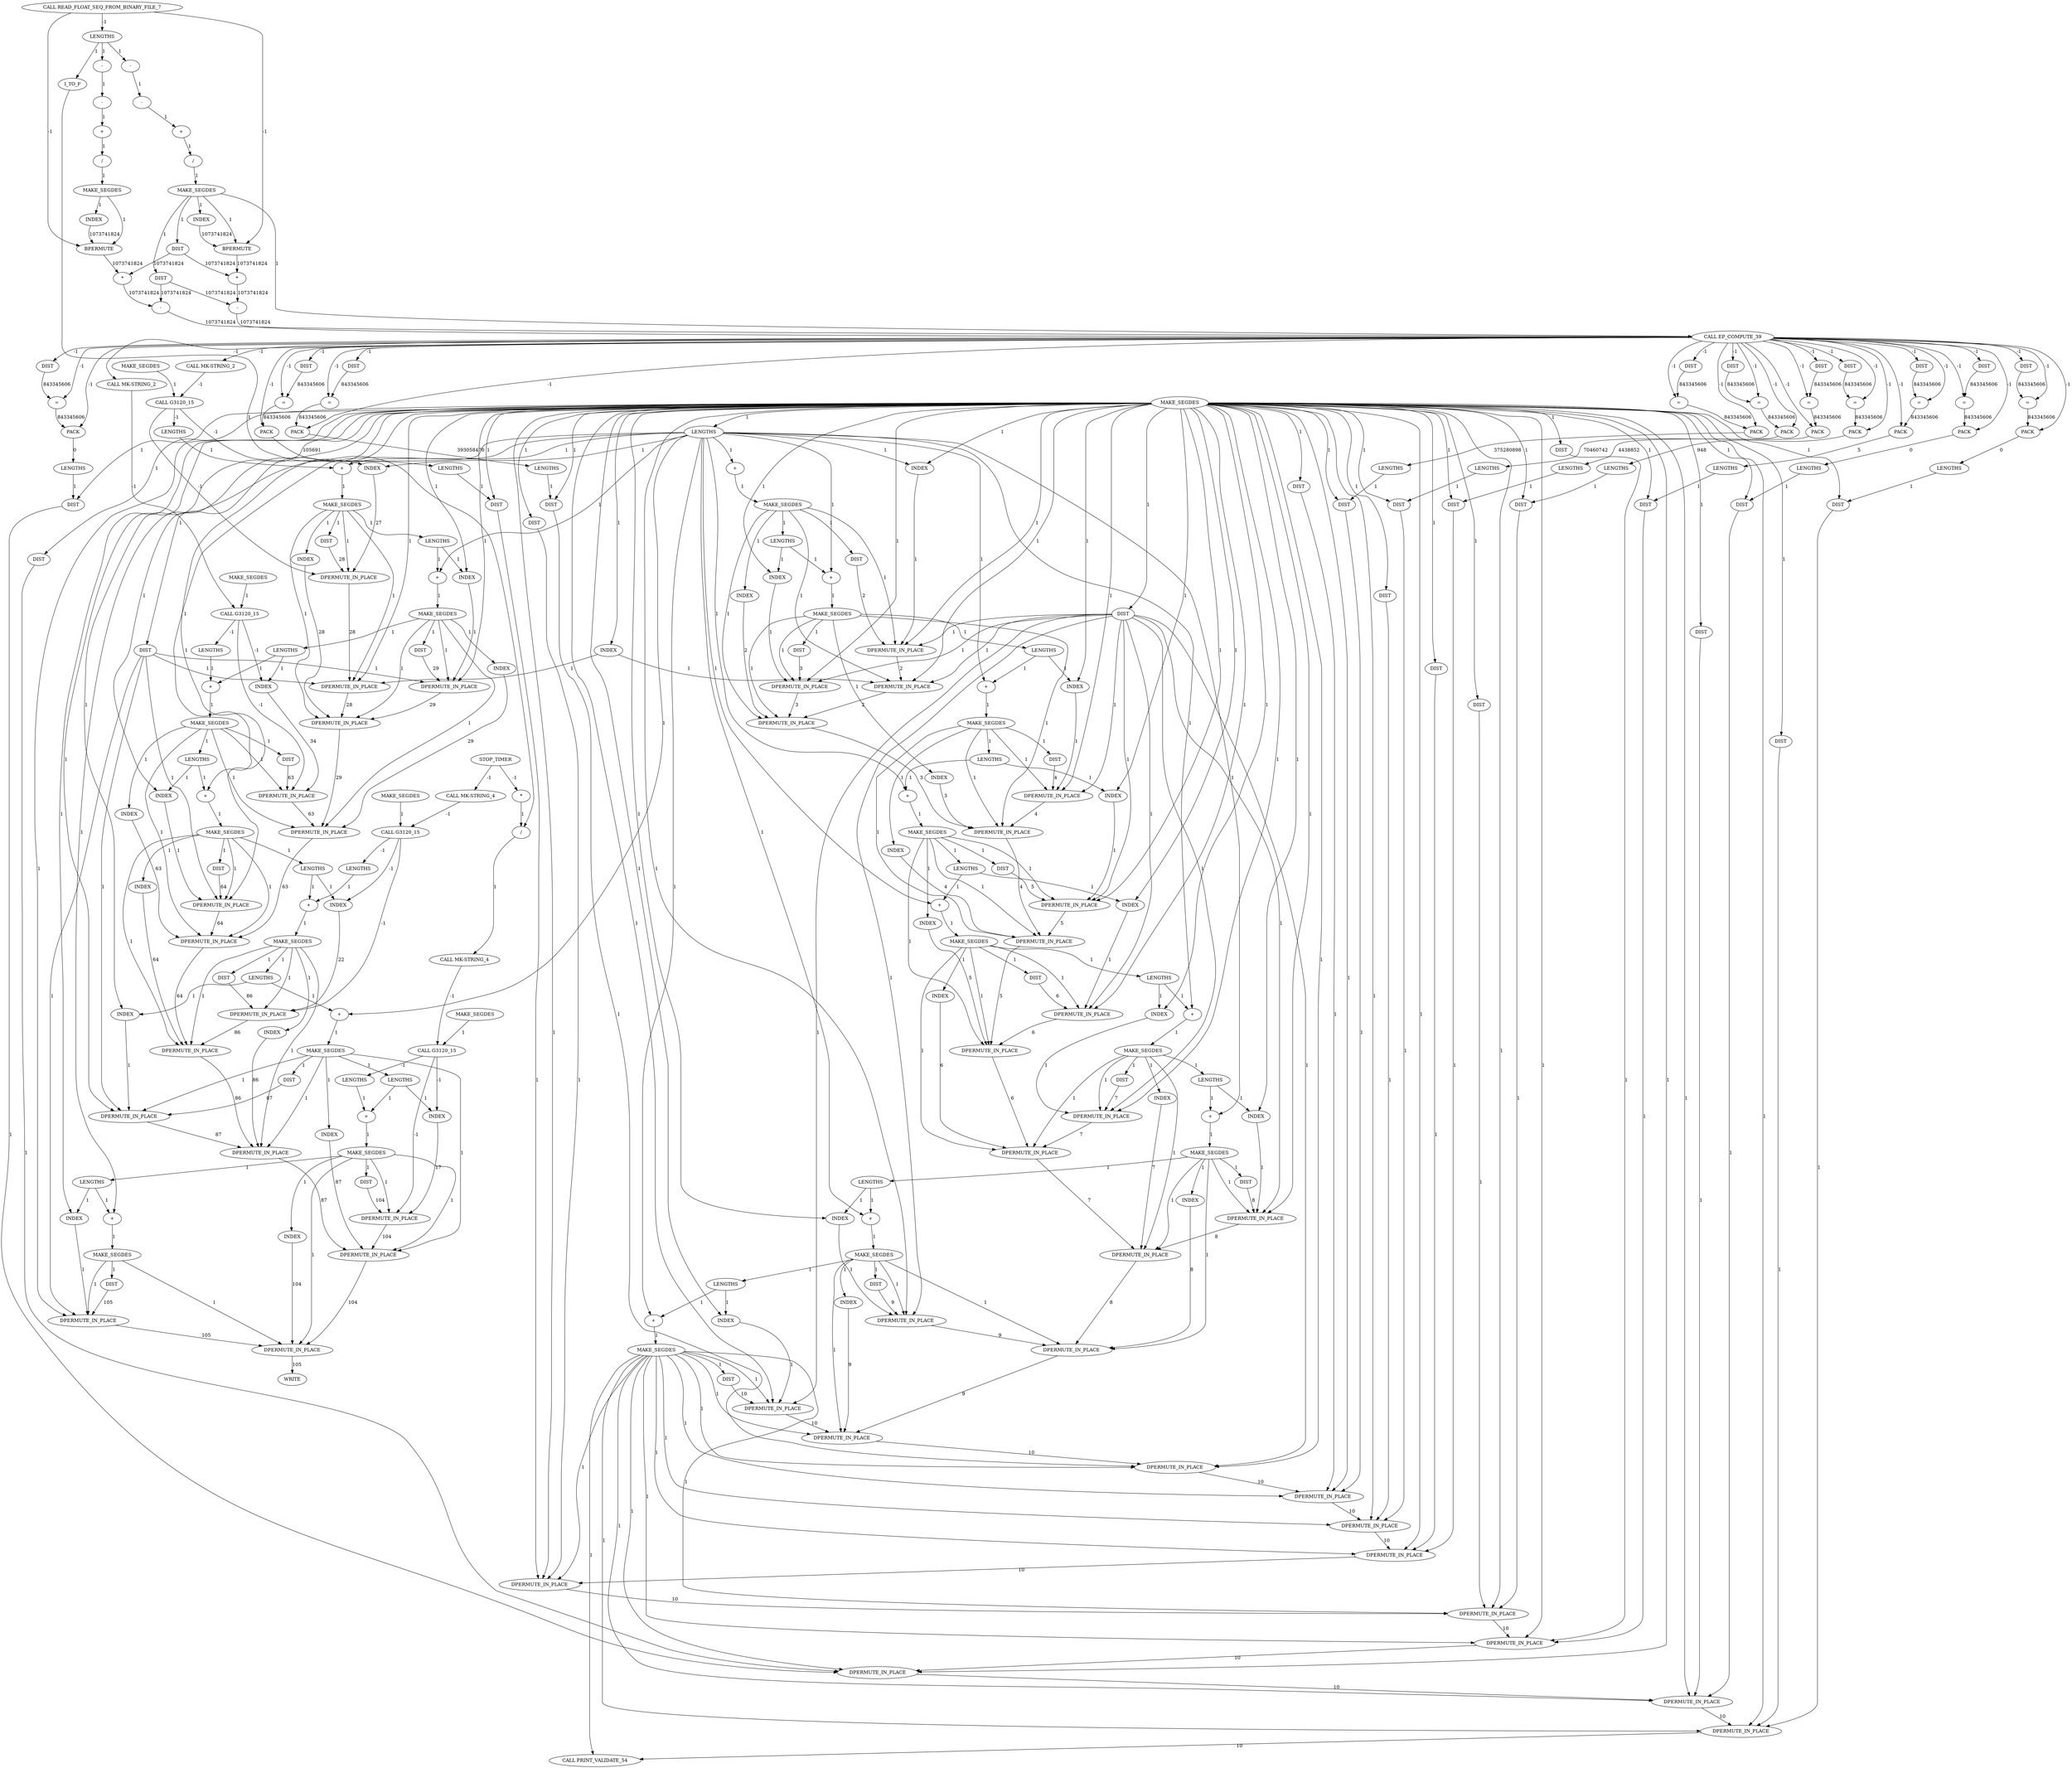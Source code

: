 digraph {
	ep_B_INST_5085 [label=DIST cost=516]
	ep_B_INST_5902 [label=WRITE cost=0]
	ep_B_INST_3906 [label="+" cost=430]
	ep_B_INST_5767 [label=INDEX cost=86]
	ep_B_INST_4931 [label=PACK cost=1137515249]
	ep_B_INST_4523 [label=INDEX cost=129]
	ep_B_INST_5789 [label=LENGTHS cost=2408]
	ep_B_INST_80 [label="*" cost=2021]
	ep_B_INST_4949 [label=DIST cost=903]
	ep_B_INST_3976 [label=LENGTHS cost=43]
	ep_B_INST_5705 [label=LENGTHS cost=2752]
	ep_B_INST_4745 [label=DIST cost=817]
	ep_B_INST_5627 [label=INDEX cost=2064]
	ep_B_INST_5201 [label="=" cost=634719517]
	ep_B_INST_5661 [label=DIST cost=43]
	ep_B_INST_4863 [label=PACK cost=2797981190]
	ep_B_INST_5499 [label=INDEX cost=129]
	ep_B_INST_5135 [label=PACK cost=1069582602]
	ep_B_INST_5449 [label=MAKE_SEGDES cost=2150]
	ep_B_INST_10314 [label=DPERMUTE_IN_PLACE cost=989]
	ep_B_INST_10328 [label=DPERMUTE_IN_PLACE cost=215]
	ep_B_INST_3972 [label=INDEX cost=1376]
	ep_B_INST_4292 [label=INDEX cost=172]
	ep_B_INST_35 [label="*" cost=2630709556]
	ep_B_INST_4231 [label=MAKE_SEGDES cost=43]
	ep_B_INST_10303 [label=DPERMUTE_IN_PLACE cost=172]
	ep_B_INST_4380 [label="+" cost=86]
	ep_B_INST_10327 [label=DPERMUTE_IN_PLACE cost=172]
	ep_B_INST_4534 [label="+" cost=86]
	ep_B_INST_4727 [label=PACK cost=10902625533]
	ep_B_INST_10315 [label=DPERMUTE_IN_PLACE cost=903]
	ep_B_INST_4314 [label=DIST cost=86]
	ep_B_INST_5444 [label="+" cost=86]
	ep_B_INST_5848 [label=LENGTHS cost=43]
	ep_B_INST_4654 [label=DIST cost=43]
	ep_B_INST_10310 [label=DPERMUTE_IN_PLACE cost=128]
	ep_B_INST_5561 [label=INDEX cost=2236]
	ep_B_INST_4215 [label=INDEX cost=172]
	ep_B_INST_5701 [label=INDEX cost=129]
	ep_B_INST_5153 [label=DIST cost=516]
	ep_B_INST_4926 [label=DIST cost=43]
	ep_B_INST_4539 [label=MAKE_SEGDES cost=43]
	ep_B_INST_90 [label="CALL G3120_15" cost=0]
	ep_B_INST_3995 [label="+" cost=516]
	ep_B_INST_4795 [label=PACK cost=3361610484]
	ep_B_INST_4000 [label=MAKE_SEGDES cost=3440]
	ep_B_INST_4126 [label=INDEX cost=215]
	ep_B_INST_4457 [label="+" cost=86]
	ep_B_INST_4666 [label=LENGTHS cost=1634]
	ep_B_INST_10321 [label=DPERMUTE_IN_PLACE cost=946]
	ep_B_INST_4369 [label=INDEX cost=129]
	ep_B_INST_4308 [label=MAKE_SEGDES cost=86]
	ep_B_INST_5515 [label=MAKE_SEGDES cost=43]
	ep_B_INST_4793 [label="=" cost=634698232]
	ep_B_INST_5779 [label=INDEX cost=129]
	ep_B_INST_5491 [label=LENGTHS cost=43]
	ep_B_INST_4813 [label=DIST cost=903]
	ep_B_INST_5370 [label="+" cost=43]
	ep_B_INST_4061 [label=INDEX cost=172]
	ep_B_INST_10302 [label=DPERMUTE_IN_PLACE cost=172]
	ep_B_INST_10299 [label=DPERMUTE_IN_PLACE cost=172]
	ep_B_INST_5595 [label=DIST cost=43]
	ep_B_INST_5573 [label=INDEX cost=172]
	ep_B_INST_5724 [label="+" cost=43]
	ep_B_INST_4138 [label=INDEX cost=129]
	ep_B_INST_5329 [label="/" cost=86]
	ep_B_INST_4861 [label="=" cost=636240771]
	ep_B_INST_5565 [label=LENGTHS cost=86]
	ep_B_INST_5649 [label=LENGTHS cost=1]
	ep_B_INST_10332 [label=DPERMUTE_IN_PLACE cost=172]
	ep_B_INST_4886 [label=DIST cost=43]
	ep_B_INST_4722 [label=DIST cost=1]
	ep_B_INST_3984 [label=INDEX cost=172]
	ep_B_INST_5090 [label=DIST cost=43]
	ep_B_INST_5771 [label=LENGTHS cost=43]
	ep_B_INST_4725 [label="=" cost=649672251]
	ep_B_INST_41 [label="-" cost=2760243057]
	ep_B_INST_4160 [label=DIST cost=43]
	ep_B_INST_4592 [label=LENGTHS cost=43]
	ep_B_INST_10337 [label=DPERMUTE_IN_PLACE cost=301]
	ep_B_INST_5210 [label=LENGTHS cost=516]
	ep_B_INST_5381 [label=DIST cost=1]
	ep_B_INST_5278 [label=LENGTHS cost=12900]
	ep_B_INST_4357 [label=INDEX cost=2236]
	ep_B_INST_5006 [label=LENGTHS cost=645]
	ep_B_INST_4858 [label=DIST cost=22317]
	ep_B_INST_3951 [label=DIST cost=946]
	ep_B_INST_3916 [label=INDEX cost=1634]
	ep_B_INST_5650 [label="+" cost=43]
	ep_B_INST_10306 [label=DPERMUTE_IN_PLACE cost=129]
	ep_B_INST_5795 [label=MAKE_SEGDES cost=86]
	ep_B_INST_4434 [label=INDEX cost=2064]
	ep_B_INST_4870 [label=LENGTHS cost=473]
	ep_B_INST_10309 [label=DPERMUTE_IN_PLACE cost=172]
	ep_B_INST_3911 [label=MAKE_SEGDES cost=5676]
	ep_B_INST_112 [label="CALL G3120_15" cost=0]
	ep_B_INST_4938 [label=LENGTHS cost=22016]
	ep_B_INST_10331 [label=DPERMUTE_IN_PLACE cost=301]
	ep_B_INST_10325 [label=DPERMUTE_IN_PLACE cost=129]
	ep_B_INST_4053 [label=LENGTHS cost=43]
	ep_B_INST_4203 [label=INDEX cost=2150]
	ep_B_INST_4659 [label=PACK cost=11156218592]
	ep_B_INST_19 [label="CALL READ_FLOAT_SEQ_FROM_BINARY_FILE_7" cost=0]
	ep_B_INST_10311 [label=DPERMUTE_IN_PLACE cost=2107]
	ep_B_INST_10322 [label=DPERMUTE_IN_PLACE cost=344]
	ep_B_INST_5221 [label=DIST cost=774]
	ep_B_INST_48 [label="*" cost=2650230438]
	ep_B_INST_3870 [label=LENGTHS cost=129]
	ep_B_INST_4545 [label=DIST cost=43]
	ep_B_INST_89 [label="CALL MK-STRING_2" cost=0]
	ep_B_INST_10317 [label=DPERMUTE_IN_PLACE cost=903]
	ep_B_INST_10298 [label=DPERMUTE_IN_PLACE cost=172]
	ep_B_INST_97 [label=MAKE_SEGDES cost=1]
	ep_B_INST_10316 [label=DPERMUTE_IN_PLACE cost=903]
	ep_B_INST_5844 [label=INDEX cost=129]
	ep_B_INST_3874 [label="-" cost=1]
	ep_B_INST_10308 [label=DPERMUTE_IN_PLACE cost=86]
	ep_B_INST_5074 [label=LENGTHS cost=473]
	ep_B_INST_5521 [label=DIST cost=43]
	ep_B_INST_10319 [label=DPERMUTE_IN_PLACE cost=516]
	ep_B_INST_3876 [label="+" cost=1505]
	ep_B_INST_122 [label="CALL MK-STRING_4" cost=0]
	ep_B_INST_5433 [label=INDEX cost=129]
	ep_B_INST_10312 [label=DPERMUTE_IN_PLACE cost=1935]
	ep_B_INST_3872 [label="-" cost=1032]
	ep_B_INST_10297 [label=DPERMUTE_IN_PLACE cost=258]
	ep_B_INST_5510 [label="+" cost=43]
	ep_B_INST_5589 [label=MAKE_SEGDES cost=43]
	ep_B_INST_4511 [label=INDEX cost=2193]
	ep_B_INST_108 [label=MAKE_SEGDES cost=43]
	ep_B_INST_5359 [label=INDEX cost=129]
	ep_B_INST_4929 [label="=" cost=635811975]
	ep_B_INST_4083 [label=DIST cost=2408]
	ep_B_INST_10296 [label=DPERMUTE_IN_PLACE cost=128]
	ep_B_INST_5203 [label=PACK cost=1063575244]
	ep_B_INST_3902 [label="-" cost=1548]
	ep_B_INST_4954 [label=DIST cost=1]
	ep_B_INST_5226 [label=DIST cost=43]
	ep_B_INST_4284 [label=LENGTHS cost=86]
	ep_B_INST_5584 [label="+" cost=86]
	ep_B_INST_5790 [label="+" cost=86]
	ep_B_INST_10307 [label=DPERMUTE_IN_PLACE cost=171]
	ep_B_INST_10295 [label=DPERMUTE_IN_PLACE cost=86]
	ep_B_INST_5022 [label=DIST cost=22618]
	ep_B_INST_10323 [label=DPERMUTE_IN_PLACE cost=128]
	ep_B_INST_5878 [label=DIST cost=86]
	ep_B_INST_5266 [label=DIST cost=43]
	ep_B_INST_77 [label=I_TO_F cost=2279]
	ep_B_INST_63 [label=STOP_TIMER cost=0]
	ep_B_INST_3936 [label=DIST cost=860]
	ep_B_INST_3894 [label=BPERMUTE cost=6912301643]
	ep_B_INST_4391 [label=DIST cost=43]
	ep_B_INST_4468 [label=DIST cost=86]
	ep_B_INST_101 [label="CALL G3120_15" cost=0]
	ep_B_INST_5867 [label="+" cost=43]
	ep_B_INST_3933 [label=DIST cost=2064]
	ep_B_INST_4790 [label=DIST cost=16340]
	ep_B_INST_4130 [label=LENGTHS cost=43]
	ep_B_INST_3886 [label=INDEX cost=2494]
	ep_B_INST_5713 [label=INDEX cost=129]
	ep_B_INST_4682 [label=DIST cost=18748]
	ep_B_INST_5735 [label=DIST cost=1]
	ep_B_INST_4657 [label="=" cost=630367100]
	ep_B_INST_5142 [label=LENGTHS cost=1290]
	ep_B_INST_3880 [label="/" cost=258]
	ep_B_INST_4588 [label=INDEX cost=129]
	ep_B_INST_4881 [label=DIST cost=1118]
	ep_B_INST_10300 [label=DPERMUTE_IN_PLACE cost=172]
	ep_B_INST_4072 [label="+" cost=86]
	ep_B_INST_5729 [label=MAKE_SEGDES cost=43]
	ep_B_INST_5369 [label=LENGTHS cost=1849]
	ep_B_INST_4006 [label=DIST cost=86]
	ep_B_INST_5425 [label=LENGTHS cost=43]
	ep_B_INST_4994 [label=DIST cost=43]
	ep_B_INST_119 [label=MAKE_SEGDES cost=86]
	ep_B_INST_10326 [label=DPERMUTE_IN_PLACE cost=344]
	ep_B_INST_10304 [label=DPERMUTE_IN_PLACE cost=129]
	ep_B_INST_10301 [label=DPERMUTE_IN_PLACE cost=172]
	ep_B_INST_4515 [label=LENGTHS cost=129]
	ep_B_INST_4049 [label=INDEX cost=172]
	ep_B_INST_4149 [label="+" cost=86]
	ep_B_INST_5421 [label=INDEX cost=172]
	ep_B_INST_4154 [label=MAKE_SEGDES cost=86]
	ep_B_INST_10333 [label=DPERMUTE_IN_PLACE cost=301]
	ep_B_INST_123 [label="CALL G3120_15" cost=0]
	ep_B_INST_4446 [label=INDEX cost=129]
	ep_B_INST_5198 [label=DIST cost=18189]
	ep_B_INST_3910 [label="/" cost=129]
	ep_B_INST_4611 [label="+" cost=86]
	ep_B_INST_73 [label="CALL PRINT_VALIDATE_54" cost=0]
	ep_B_INST_5067 [label=PACK cost=1063473205]
	ep_B_INST_5133 [label="=" cost=634847055]
	ep_B_INST_10336 [label=DPERMUTE_IN_PLACE cost=301]
	ep_B_INST_5455 [label=DIST cost=43]
	ep_B_INST_5631 [label=LENGTHS cost=43]
	ep_B_INST_10330 [label=DPERMUTE_IN_PLACE cost=258]
	ep_B_INST_5375 [label=MAKE_SEGDES cost=86]
	ep_B_INST_5062 [label=DIST cost=43]
	ep_B_INST_5017 [label=DIST cost=1763]
	ep_B_INST_5289 [label=DIST cost=430]
	ep_B_INST_54 [label="-" cost=2730787068]
	ep_B_INST_10305 [label=DPERMUTE_IN_PLACE cost=171]
	ep_B_INST_4818 [label=DIST cost=43]
	ep_B_INST_5269 [label="=" cost=635314551]
	ep_B_INST_4303 [label="+" cost=86]
	ep_B_INST_5065 [label="=" cost=634942644]
	ep_B_INST_5487 [label=INDEX cost=86]
	ep_B_INST_4280 [label=INDEX cost=2150]
	ep_B_INST_5872 [label=MAKE_SEGDES cost=43]
	ep_B_INST_4600 [label=INDEX cost=13760]
	ep_B_INST_5158 [label=DIST cost=43]
	ep_B_INST_4361 [label=LENGTHS cost=43]
	ep_B_INST_10335 [label=DPERMUTE_IN_PLACE cost=257]
	ep_B_INST_10329 [label=DPERMUTE_IN_PLACE cost=215]
	ep_B_INST_5337 [label=DIST cost=43]
	ep_B_INST_4226 [label="+" cost=43]
	ep_B_INST_4997 [label="=" cost=636927739]
	ep_B_INST_3945 [label=MAKE_SEGDES cost=172]
	ep_B_INST_100 [label="CALL MK-STRING_2" cost=0]
	ep_B_INST_3904 [label="-" cost=43]
	ep_B_INST_5130 [label=DIST cost=13975]
	ep_B_INST_4207 [label=LENGTHS cost=86]
	ep_B_INST_4237 [label=DIST cost=43]
	ep_B_INST_4622 [label=DIST cost=43]
	ep_B_INST_5294 [label=DIST cost=43]
	ep_B_INST_10313 [label=DPERMUTE_IN_PLACE cost=903]
	ep_B_INST_4750 [label=DIST cost=43]
	ep_B_INST_60 [label="CALL EP_COMPUTE_39" cost=0]
	ep_B_INST_4734 [label=LENGTHS cost=430]
	ep_B_INST_10320 [label=DPERMUTE_IN_PLACE cost=860]
	ep_B_INST_5271 [label=PACK cost=1063733441]
	ep_B_INST_111 [label="CALL MK-STRING_4" cost=0]
	ep_B_INST_5856 [label=INDEX cost=172]
	ep_B_INST_5655 [label=MAKE_SEGDES cost=43]
	ep_B_INST_10318 [label=DPERMUTE_IN_PLACE cost=860]
	ep_B_INST_4616 [label=MAKE_SEGDES cost=43]
	ep_B_INST_3924 [label=BPERMUTE cost=6884047762]
	ep_B_INST_5801 [label=DIST cost=86]
	ep_B_INST_4999 [label=PACK cost=1065555136]
	ep_B_INST_10294 [label=DPERMUTE_IN_PLACE cost=4085]
	ep_B_INST_4438 [label=LENGTHS cost=43]
	ep_B_INST_4462 [label=MAKE_SEGDES cost=43]
	ep_B_INST_4077 [label=MAKE_SEGDES cost=43]
	ep_B_INST_5509 [label=LENGTHS cost=43]
	ep_B_INST_5639 [label=INDEX cost=129]
	ep_B_INST_10324 [label=DPERMUTE_IN_PLACE cost=172]
	ep_B_INST_3881 [label=MAKE_SEGDES cost=86]
	ep_B_INST_10334 [label=DPERMUTE_IN_PLACE cost=301]
	ep_B_INST_4385 [label=MAKE_SEGDES cost=43]
	ep_B_INST_86 [label=MAKE_SEGDES cost=86]
	ep_B_INST_4802 [label=LENGTHS cost=946]
	ep_B_INST_5085 -> ep_B_INST_10318 [label=1 cost=1]
	ep_B_INST_3906 -> ep_B_INST_3910 [label=1 cost=1]
	ep_B_INST_5767 -> ep_B_INST_10335 [label=87 cost=87]
	ep_B_INST_4931 -> ep_B_INST_4938 [label=105691 cost=105691]
	ep_B_INST_4523 -> ep_B_INST_10308 [label=1 cost=1]
	ep_B_INST_5789 -> ep_B_INST_5790 [label=1 cost=1]
	ep_B_INST_80 -> ep_B_INST_5329 [label=1 cost=1]
	ep_B_INST_4949 -> ep_B_INST_10316 [label=1 cost=1]
	ep_B_INST_3976 -> ep_B_INST_3984 [label=1 cost=1]
	ep_B_INST_3976 -> ep_B_INST_3995 [label=1 cost=1]
	ep_B_INST_3976 -> ep_B_INST_4072 [label=1 cost=1]
	ep_B_INST_3976 -> ep_B_INST_4149 [label=1 cost=1]
	ep_B_INST_3976 -> ep_B_INST_4226 [label=1 cost=1]
	ep_B_INST_3976 -> ep_B_INST_4303 [label=1 cost=1]
	ep_B_INST_3976 -> ep_B_INST_4380 [label=1 cost=1]
	ep_B_INST_3976 -> ep_B_INST_4457 [label=1 cost=1]
	ep_B_INST_3976 -> ep_B_INST_4534 [label=1 cost=1]
	ep_B_INST_3976 -> ep_B_INST_4611 [label=1 cost=1]
	ep_B_INST_3976 -> ep_B_INST_5359 [label=1 cost=1]
	ep_B_INST_3976 -> ep_B_INST_5370 [label=1 cost=1]
	ep_B_INST_3976 -> ep_B_INST_5444 [label=1 cost=1]
	ep_B_INST_3976 -> ep_B_INST_5584 [label=1 cost=1]
	ep_B_INST_3976 -> ep_B_INST_5724 [label=1 cost=1]
	ep_B_INST_3976 -> ep_B_INST_5867 [label=1 cost=1]
	ep_B_INST_5705 -> ep_B_INST_5713 [label=1 cost=1]
	ep_B_INST_5705 -> ep_B_INST_5724 [label=1 cost=1]
	ep_B_INST_4745 -> ep_B_INST_10313 [label=1 cost=1]
	ep_B_INST_5627 -> ep_B_INST_10331 [label=64 cost=64]
	ep_B_INST_5201 -> ep_B_INST_5203 [label=843345606 cost=843345606]
	ep_B_INST_5661 -> ep_B_INST_10330 [label=86 cost=86]
	ep_B_INST_4863 -> ep_B_INST_4870 [label=4438852 cost=4438852]
	ep_B_INST_5499 -> ep_B_INST_10326 [label=34 cost=34]
	ep_B_INST_5135 -> ep_B_INST_5142 [label=0 cost=0]
	ep_B_INST_5449 -> ep_B_INST_5455 [label=1 cost=1]
	ep_B_INST_5449 -> ep_B_INST_10324 [label=1 cost=1]
	ep_B_INST_5449 -> ep_B_INST_10325 [label=1 cost=1]
	ep_B_INST_5449 -> ep_B_INST_5487 [label=1 cost=1]
	ep_B_INST_5449 -> ep_B_INST_5491 [label=1 cost=1]
	ep_B_INST_5449 -> ep_B_INST_10327 [label=1 cost=1]
	ep_B_INST_10314 -> ep_B_INST_10315 [label=10 cost=10]
	ep_B_INST_10328 -> ep_B_INST_10329 [label=64 cost=64]
	ep_B_INST_3972 -> ep_B_INST_10295 [label=1 cost=1]
	ep_B_INST_3972 -> ep_B_INST_10323 [label=1 cost=1]
	ep_B_INST_4292 -> ep_B_INST_10302 [label=1 cost=1]
	ep_B_INST_35 -> ep_B_INST_41 [label=1073741824 cost=1073741824]
	ep_B_INST_4231 -> ep_B_INST_4237 [label=1 cost=1]
	ep_B_INST_4231 -> ep_B_INST_10300 [label=1 cost=1]
	ep_B_INST_4231 -> ep_B_INST_10301 [label=1 cost=1]
	ep_B_INST_4231 -> ep_B_INST_4280 [label=1 cost=1]
	ep_B_INST_4231 -> ep_B_INST_4284 [label=1 cost=1]
	ep_B_INST_4231 -> ep_B_INST_10303 [label=1 cost=1]
	ep_B_INST_10303 -> ep_B_INST_10305 [label=6 cost=6]
	ep_B_INST_4380 -> ep_B_INST_4385 [label=1 cost=1]
	ep_B_INST_10327 -> ep_B_INST_10329 [label=63 cost=63]
	ep_B_INST_4534 -> ep_B_INST_4539 [label=1 cost=1]
	ep_B_INST_4727 -> ep_B_INST_4734 [label=375280898 cost=375280898]
	ep_B_INST_10315 -> ep_B_INST_10316 [label=10 cost=10]
	ep_B_INST_4314 -> ep_B_INST_10302 [label=6 cost=6]
	ep_B_INST_5444 -> ep_B_INST_5449 [label=1 cost=1]
	ep_B_INST_5848 -> ep_B_INST_5856 [label=1 cost=1]
	ep_B_INST_5848 -> ep_B_INST_5867 [label=1 cost=1]
	ep_B_INST_4654 -> ep_B_INST_4657 [label=843345606 cost=843345606]
	ep_B_INST_10310 -> ep_B_INST_10311 [label=10 cost=10]
	ep_B_INST_5561 -> ep_B_INST_10329 [label=63 cost=63]
	ep_B_INST_4215 -> ep_B_INST_10300 [label=1 cost=1]
	ep_B_INST_5701 -> ep_B_INST_10333 [label=86 cost=86]
	ep_B_INST_5153 -> ep_B_INST_10319 [label=1 cost=1]
	ep_B_INST_4926 -> ep_B_INST_4929 [label=843345606 cost=843345606]
	ep_B_INST_4539 -> ep_B_INST_4545 [label=1 cost=1]
	ep_B_INST_4539 -> ep_B_INST_10308 [label=1 cost=1]
	ep_B_INST_4539 -> ep_B_INST_10309 [label=1 cost=1]
	ep_B_INST_4539 -> ep_B_INST_4588 [label=1 cost=1]
	ep_B_INST_4539 -> ep_B_INST_4592 [label=1 cost=1]
	ep_B_INST_4539 -> ep_B_INST_10311 [label=1 cost=1]
	ep_B_INST_90 -> ep_B_INST_5359 [label=-1 cost=-1]
	ep_B_INST_90 -> ep_B_INST_5369 [label=-1 cost=-1]
	ep_B_INST_90 -> ep_B_INST_10322 [label=-1 cost=-1]
	ep_B_INST_3995 -> ep_B_INST_4000 [label=1 cost=1]
	ep_B_INST_4795 -> ep_B_INST_4802 [label=70460742 cost=70460742]
	ep_B_INST_4000 -> ep_B_INST_4006 [label=1 cost=1]
	ep_B_INST_4000 -> ep_B_INST_10294 [label=1 cost=1]
	ep_B_INST_4000 -> ep_B_INST_10295 [label=1 cost=1]
	ep_B_INST_4000 -> ep_B_INST_4049 [label=1 cost=1]
	ep_B_INST_4000 -> ep_B_INST_4053 [label=1 cost=1]
	ep_B_INST_4000 -> ep_B_INST_10297 [label=1 cost=1]
	ep_B_INST_4126 -> ep_B_INST_10299 [label=3 cost=3]
	ep_B_INST_4457 -> ep_B_INST_4462 [label=1 cost=1]
	ep_B_INST_4666 -> ep_B_INST_4682 [label=1 cost=1]
	ep_B_INST_10321 -> ep_B_INST_73 [label=10 cost=10]
	ep_B_INST_4369 -> ep_B_INST_10304 [label=1 cost=1]
	ep_B_INST_4308 -> ep_B_INST_4314 [label=1 cost=1]
	ep_B_INST_4308 -> ep_B_INST_10302 [label=1 cost=1]
	ep_B_INST_4308 -> ep_B_INST_10303 [label=1 cost=1]
	ep_B_INST_4308 -> ep_B_INST_4357 [label=1 cost=1]
	ep_B_INST_4308 -> ep_B_INST_4361 [label=1 cost=1]
	ep_B_INST_4308 -> ep_B_INST_10305 [label=1 cost=1]
	ep_B_INST_5515 -> ep_B_INST_5521 [label=1 cost=1]
	ep_B_INST_5515 -> ep_B_INST_10326 [label=1 cost=1]
	ep_B_INST_5515 -> ep_B_INST_10327 [label=1 cost=1]
	ep_B_INST_5515 -> ep_B_INST_5561 [label=1 cost=1]
	ep_B_INST_5515 -> ep_B_INST_5565 [label=1 cost=1]
	ep_B_INST_5515 -> ep_B_INST_10329 [label=1 cost=1]
	ep_B_INST_4793 -> ep_B_INST_4795 [label=843345606 cost=843345606]
	ep_B_INST_5779 -> ep_B_INST_10334 [label=17 cost=17]
	ep_B_INST_5491 -> ep_B_INST_5499 [label=1 cost=1]
	ep_B_INST_5491 -> ep_B_INST_5510 [label=1 cost=1]
	ep_B_INST_4813 -> ep_B_INST_10314 [label=1 cost=1]
	ep_B_INST_5370 -> ep_B_INST_5375 [label=1 cost=1]
	ep_B_INST_4061 -> ep_B_INST_10296 [label=1 cost=1]
	ep_B_INST_10302 -> ep_B_INST_10303 [label=6 cost=6]
	ep_B_INST_10299 -> ep_B_INST_10301 [label=4 cost=4]
	ep_B_INST_5595 -> ep_B_INST_10328 [label=64 cost=64]
	ep_B_INST_5573 -> ep_B_INST_10328 [label=1 cost=1]
	ep_B_INST_5724 -> ep_B_INST_5729 [label=1 cost=1]
	ep_B_INST_4138 -> ep_B_INST_10298 [label=1 cost=1]
	ep_B_INST_5329 -> ep_B_INST_122 [label=1 cost=1]
	ep_B_INST_4861 -> ep_B_INST_4863 [label=843345606 cost=843345606]
	ep_B_INST_5565 -> ep_B_INST_5573 [label=1 cost=1]
	ep_B_INST_5565 -> ep_B_INST_5584 [label=1 cost=1]
	ep_B_INST_5649 -> ep_B_INST_5650 [label=1 cost=1]
	ep_B_INST_10332 -> ep_B_INST_10333 [label=87 cost=87]
	ep_B_INST_4886 -> ep_B_INST_10315 [label=1 cost=1]
	ep_B_INST_4722 -> ep_B_INST_4725 [label=843345606 cost=843345606]
	ep_B_INST_3984 -> ep_B_INST_10294 [label=1 cost=1]
	ep_B_INST_5090 -> ep_B_INST_10318 [label=1 cost=1]
	ep_B_INST_5771 -> ep_B_INST_5779 [label=1 cost=1]
	ep_B_INST_5771 -> ep_B_INST_5790 [label=1 cost=1]
	ep_B_INST_4725 -> ep_B_INST_4727 [label=843345606 cost=843345606]
	ep_B_INST_41 -> ep_B_INST_60 [label=1073741824 cost=1073741824]
	ep_B_INST_4160 -> ep_B_INST_10298 [label=4 cost=4]
	ep_B_INST_4592 -> ep_B_INST_4600 [label=1 cost=1]
	ep_B_INST_4592 -> ep_B_INST_4611 [label=1 cost=1]
	ep_B_INST_10337 -> ep_B_INST_5902 [label=105 cost=105]
	ep_B_INST_5210 -> ep_B_INST_5226 [label=1 cost=1]
	ep_B_INST_5381 -> ep_B_INST_10322 [label=28 cost=28]
	ep_B_INST_5278 -> ep_B_INST_5294 [label=1 cost=1]
	ep_B_INST_4357 -> ep_B_INST_10305 [label=6 cost=6]
	ep_B_INST_5006 -> ep_B_INST_5022 [label=1 cost=1]
	ep_B_INST_4858 -> ep_B_INST_4861 [label=843345606 cost=843345606]
	ep_B_INST_3951 -> ep_B_INST_10294 [label=1 cost=1]
	ep_B_INST_3951 -> ep_B_INST_10295 [label=1 cost=1]
	ep_B_INST_3951 -> ep_B_INST_10296 [label=1 cost=1]
	ep_B_INST_3951 -> ep_B_INST_10298 [label=1 cost=1]
	ep_B_INST_3951 -> ep_B_INST_10300 [label=1 cost=1]
	ep_B_INST_3951 -> ep_B_INST_10302 [label=1 cost=1]
	ep_B_INST_3951 -> ep_B_INST_10304 [label=1 cost=1]
	ep_B_INST_3951 -> ep_B_INST_10306 [label=1 cost=1]
	ep_B_INST_3951 -> ep_B_INST_10308 [label=1 cost=1]
	ep_B_INST_3951 -> ep_B_INST_10310 [label=1 cost=1]
	ep_B_INST_3951 -> ep_B_INST_10312 [label=1 cost=1]
	ep_B_INST_3916 -> ep_B_INST_3924 [label=1073741824 cost=1073741824]
	ep_B_INST_5650 -> ep_B_INST_5655 [label=1 cost=1]
	ep_B_INST_10306 -> ep_B_INST_10307 [label=8 cost=8]
	ep_B_INST_5795 -> ep_B_INST_5801 [label=1 cost=1]
	ep_B_INST_5795 -> ep_B_INST_10334 [label=1 cost=1]
	ep_B_INST_5795 -> ep_B_INST_10335 [label=1 cost=1]
	ep_B_INST_5795 -> ep_B_INST_5844 [label=1 cost=1]
	ep_B_INST_5795 -> ep_B_INST_5848 [label=1 cost=1]
	ep_B_INST_5795 -> ep_B_INST_10337 [label=1 cost=1]
	ep_B_INST_4434 -> ep_B_INST_10307 [label=7 cost=7]
	ep_B_INST_4870 -> ep_B_INST_4886 [label=1 cost=1]
	ep_B_INST_10309 -> ep_B_INST_10311 [label=9 cost=9]
	ep_B_INST_3911 -> ep_B_INST_3916 [label=1 cost=1]
	ep_B_INST_3911 -> ep_B_INST_3924 [label=1 cost=1]
	ep_B_INST_112 -> ep_B_INST_5639 [label=-1 cost=-1]
	ep_B_INST_112 -> ep_B_INST_5649 [label=-1 cost=-1]
	ep_B_INST_112 -> ep_B_INST_10330 [label=-1 cost=-1]
	ep_B_INST_4938 -> ep_B_INST_4954 [label=1 cost=1]
	ep_B_INST_10331 -> ep_B_INST_10333 [label=86 cost=86]
	ep_B_INST_10325 -> ep_B_INST_10327 [label=29 cost=29]
	ep_B_INST_4053 -> ep_B_INST_4061 [label=1 cost=1]
	ep_B_INST_4053 -> ep_B_INST_4072 [label=1 cost=1]
	ep_B_INST_4203 -> ep_B_INST_10301 [label=4 cost=4]
	ep_B_INST_4659 -> ep_B_INST_4666 [label=393058470 cost=393058470]
	ep_B_INST_19 -> ep_B_INST_3870 [label=-1 cost=-1]
	ep_B_INST_19 -> ep_B_INST_3894 [label=-1 cost=-1]
	ep_B_INST_19 -> ep_B_INST_3924 [label=-1 cost=-1]
	ep_B_INST_10311 -> ep_B_INST_10312 [label=10 cost=10]
	ep_B_INST_10322 -> ep_B_INST_10323 [label=28 cost=28]
	ep_B_INST_5221 -> ep_B_INST_10320 [label=1 cost=1]
	ep_B_INST_48 -> ep_B_INST_54 [label=1073741824 cost=1073741824]
	ep_B_INST_3870 -> ep_B_INST_3872 [label=1 cost=1]
	ep_B_INST_3870 -> ep_B_INST_3902 [label=1 cost=1]
	ep_B_INST_3870 -> ep_B_INST_77 [label=1 cost=1]
	ep_B_INST_4545 -> ep_B_INST_10308 [label=9 cost=9]
	ep_B_INST_89 -> ep_B_INST_90 [label=-1 cost=-1]
	ep_B_INST_10317 -> ep_B_INST_10318 [label=10 cost=10]
	ep_B_INST_10298 -> ep_B_INST_10299 [label=4 cost=4]
	ep_B_INST_97 -> ep_B_INST_101 [label=1 cost=1]
	ep_B_INST_10316 -> ep_B_INST_10317 [label=10 cost=10]
	ep_B_INST_5844 -> ep_B_INST_10337 [label=104 cost=104]
	ep_B_INST_3874 -> ep_B_INST_3876 [label=1 cost=1]
	ep_B_INST_10308 -> ep_B_INST_10309 [label=9 cost=9]
	ep_B_INST_5074 -> ep_B_INST_5090 [label=1 cost=1]
	ep_B_INST_5521 -> ep_B_INST_10326 [label=63 cost=63]
	ep_B_INST_10319 -> ep_B_INST_10320 [label=10 cost=10]
	ep_B_INST_3876 -> ep_B_INST_3880 [label=1 cost=1]
	ep_B_INST_122 -> ep_B_INST_123 [label=-1 cost=-1]
	ep_B_INST_5433 -> ep_B_INST_10324 [label=1 cost=1]
	ep_B_INST_10312 -> ep_B_INST_10313 [label=10 cost=10]
	ep_B_INST_3872 -> ep_B_INST_3874 [label=1 cost=1]
	ep_B_INST_10297 -> ep_B_INST_10299 [label=3 cost=3]
	ep_B_INST_5510 -> ep_B_INST_5515 [label=1 cost=1]
	ep_B_INST_5589 -> ep_B_INST_5595 [label=1 cost=1]
	ep_B_INST_5589 -> ep_B_INST_10328 [label=1 cost=1]
	ep_B_INST_5589 -> ep_B_INST_10329 [label=1 cost=1]
	ep_B_INST_5589 -> ep_B_INST_5627 [label=1 cost=1]
	ep_B_INST_5589 -> ep_B_INST_5631 [label=1 cost=1]
	ep_B_INST_5589 -> ep_B_INST_10331 [label=1 cost=1]
	ep_B_INST_4511 -> ep_B_INST_10309 [label=8 cost=8]
	ep_B_INST_108 -> ep_B_INST_112 [label=1 cost=1]
	ep_B_INST_5359 -> ep_B_INST_10322 [label=27 cost=27]
	ep_B_INST_4929 -> ep_B_INST_4931 [label=843345606 cost=843345606]
	ep_B_INST_4083 -> ep_B_INST_10296 [label=3 cost=3]
	ep_B_INST_10296 -> ep_B_INST_10297 [label=3 cost=3]
	ep_B_INST_5203 -> ep_B_INST_5210 [label=0 cost=0]
	ep_B_INST_3902 -> ep_B_INST_3904 [label=1 cost=1]
	ep_B_INST_4954 -> ep_B_INST_10316 [label=1 cost=1]
	ep_B_INST_5226 -> ep_B_INST_10320 [label=1 cost=1]
	ep_B_INST_4284 -> ep_B_INST_4292 [label=1 cost=1]
	ep_B_INST_4284 -> ep_B_INST_4303 [label=1 cost=1]
	ep_B_INST_5584 -> ep_B_INST_5589 [label=1 cost=1]
	ep_B_INST_5790 -> ep_B_INST_5795 [label=1 cost=1]
	ep_B_INST_10307 -> ep_B_INST_10309 [label=8 cost=8]
	ep_B_INST_10295 -> ep_B_INST_10297 [label=2 cost=2]
	ep_B_INST_5022 -> ep_B_INST_10317 [label=1 cost=1]
	ep_B_INST_10323 -> ep_B_INST_10325 [label=28 cost=28]
	ep_B_INST_5878 -> ep_B_INST_10336 [label=105 cost=105]
	ep_B_INST_5266 -> ep_B_INST_5269 [label=843345606 cost=843345606]
	ep_B_INST_77 -> ep_B_INST_5329 [label=1 cost=1]
	ep_B_INST_63 -> ep_B_INST_80 [label=-1 cost=-1]
	ep_B_INST_63 -> ep_B_INST_111 [label=-1 cost=-1]
	ep_B_INST_3936 -> ep_B_INST_41 [label=1073741824 cost=1073741824]
	ep_B_INST_3936 -> ep_B_INST_54 [label=1073741824 cost=1073741824]
	ep_B_INST_3894 -> ep_B_INST_35 [label=1073741824 cost=1073741824]
	ep_B_INST_4391 -> ep_B_INST_10304 [label=7 cost=7]
	ep_B_INST_4468 -> ep_B_INST_10306 [label=8 cost=8]
	ep_B_INST_101 -> ep_B_INST_5499 [label=-1 cost=-1]
	ep_B_INST_101 -> ep_B_INST_5509 [label=-1 cost=-1]
	ep_B_INST_101 -> ep_B_INST_10326 [label=-1 cost=-1]
	ep_B_INST_5867 -> ep_B_INST_5872 [label=1 cost=1]
	ep_B_INST_3933 -> ep_B_INST_35 [label=1073741824 cost=1073741824]
	ep_B_INST_3933 -> ep_B_INST_48 [label=1073741824 cost=1073741824]
	ep_B_INST_4790 -> ep_B_INST_4793 [label=843345606 cost=843345606]
	ep_B_INST_4130 -> ep_B_INST_4138 [label=1 cost=1]
	ep_B_INST_4130 -> ep_B_INST_4149 [label=1 cost=1]
	ep_B_INST_3886 -> ep_B_INST_3894 [label=1073741824 cost=1073741824]
	ep_B_INST_5713 -> ep_B_INST_10332 [label=1 cost=1]
	ep_B_INST_4682 -> ep_B_INST_10312 [label=1 cost=1]
	ep_B_INST_5735 -> ep_B_INST_10332 [label=87 cost=87]
	ep_B_INST_4657 -> ep_B_INST_4659 [label=843345606 cost=843345606]
	ep_B_INST_5142 -> ep_B_INST_5158 [label=1 cost=1]
	ep_B_INST_3880 -> ep_B_INST_3881 [label=1 cost=1]
	ep_B_INST_4588 -> ep_B_INST_10311 [label=9 cost=9]
	ep_B_INST_4881 -> ep_B_INST_10315 [label=1 cost=1]
	ep_B_INST_10300 -> ep_B_INST_10301 [label=5 cost=5]
	ep_B_INST_4072 -> ep_B_INST_4077 [label=1 cost=1]
	ep_B_INST_5729 -> ep_B_INST_5735 [label=1 cost=1]
	ep_B_INST_5729 -> ep_B_INST_10332 [label=1 cost=1]
	ep_B_INST_5729 -> ep_B_INST_10333 [label=1 cost=1]
	ep_B_INST_5729 -> ep_B_INST_5767 [label=1 cost=1]
	ep_B_INST_5729 -> ep_B_INST_5771 [label=1 cost=1]
	ep_B_INST_5729 -> ep_B_INST_10335 [label=1 cost=1]
	ep_B_INST_5369 -> ep_B_INST_5370 [label=1 cost=1]
	ep_B_INST_4006 -> ep_B_INST_10294 [label=2 cost=2]
	ep_B_INST_5425 -> ep_B_INST_5433 [label=1 cost=1]
	ep_B_INST_5425 -> ep_B_INST_5444 [label=1 cost=1]
	ep_B_INST_4994 -> ep_B_INST_4997 [label=843345606 cost=843345606]
	ep_B_INST_119 -> ep_B_INST_123 [label=1 cost=1]
	ep_B_INST_10326 -> ep_B_INST_10327 [label=63 cost=63]
	ep_B_INST_10304 -> ep_B_INST_10305 [label=7 cost=7]
	ep_B_INST_10301 -> ep_B_INST_10303 [label=5 cost=5]
	ep_B_INST_4515 -> ep_B_INST_4523 [label=1 cost=1]
	ep_B_INST_4515 -> ep_B_INST_4534 [label=1 cost=1]
	ep_B_INST_4049 -> ep_B_INST_10297 [label=2 cost=2]
	ep_B_INST_4149 -> ep_B_INST_4154 [label=1 cost=1]
	ep_B_INST_5421 -> ep_B_INST_10325 [label=28 cost=28]
	ep_B_INST_4154 -> ep_B_INST_4160 [label=1 cost=1]
	ep_B_INST_4154 -> ep_B_INST_10298 [label=1 cost=1]
	ep_B_INST_4154 -> ep_B_INST_10299 [label=1 cost=1]
	ep_B_INST_4154 -> ep_B_INST_4203 [label=1 cost=1]
	ep_B_INST_4154 -> ep_B_INST_4207 [label=1 cost=1]
	ep_B_INST_4154 -> ep_B_INST_10301 [label=1 cost=1]
	ep_B_INST_10333 -> ep_B_INST_10335 [label=87 cost=87]
	ep_B_INST_123 -> ep_B_INST_5779 [label=-1 cost=-1]
	ep_B_INST_123 -> ep_B_INST_5789 [label=-1 cost=-1]
	ep_B_INST_123 -> ep_B_INST_10334 [label=-1 cost=-1]
	ep_B_INST_4446 -> ep_B_INST_10306 [label=1 cost=1]
	ep_B_INST_5198 -> ep_B_INST_5201 [label=843345606 cost=843345606]
	ep_B_INST_3910 -> ep_B_INST_3911 [label=1 cost=1]
	ep_B_INST_4611 -> ep_B_INST_4616 [label=1 cost=1]
	ep_B_INST_5067 -> ep_B_INST_5074 [label=5 cost=5]
	ep_B_INST_5133 -> ep_B_INST_5135 [label=843345606 cost=843345606]
	ep_B_INST_10336 -> ep_B_INST_10337 [label=105 cost=105]
	ep_B_INST_5455 -> ep_B_INST_10324 [label=29 cost=29]
	ep_B_INST_5631 -> ep_B_INST_5639 [label=1 cost=1]
	ep_B_INST_5631 -> ep_B_INST_5650 [label=1 cost=1]
	ep_B_INST_10330 -> ep_B_INST_10331 [label=86 cost=86]
	ep_B_INST_5375 -> ep_B_INST_5381 [label=1 cost=1]
	ep_B_INST_5375 -> ep_B_INST_10322 [label=1 cost=1]
	ep_B_INST_5375 -> ep_B_INST_10323 [label=1 cost=1]
	ep_B_INST_5375 -> ep_B_INST_5421 [label=1 cost=1]
	ep_B_INST_5375 -> ep_B_INST_5425 [label=1 cost=1]
	ep_B_INST_5375 -> ep_B_INST_10325 [label=1 cost=1]
	ep_B_INST_5062 -> ep_B_INST_5065 [label=843345606 cost=843345606]
	ep_B_INST_5017 -> ep_B_INST_10317 [label=1 cost=1]
	ep_B_INST_5289 -> ep_B_INST_10321 [label=1 cost=1]
	ep_B_INST_54 -> ep_B_INST_60 [label=1073741824 cost=1073741824]
	ep_B_INST_10305 -> ep_B_INST_10307 [label=7 cost=7]
	ep_B_INST_4818 -> ep_B_INST_10314 [label=1 cost=1]
	ep_B_INST_5269 -> ep_B_INST_5271 [label=843345606 cost=843345606]
	ep_B_INST_4303 -> ep_B_INST_4308 [label=1 cost=1]
	ep_B_INST_5065 -> ep_B_INST_5067 [label=843345606 cost=843345606]
	ep_B_INST_5487 -> ep_B_INST_10327 [label=29 cost=29]
	ep_B_INST_4280 -> ep_B_INST_10303 [label=5 cost=5]
	ep_B_INST_5872 -> ep_B_INST_5878 [label=1 cost=1]
	ep_B_INST_5872 -> ep_B_INST_10336 [label=1 cost=1]
	ep_B_INST_5872 -> ep_B_INST_10337 [label=1 cost=1]
	ep_B_INST_4600 -> ep_B_INST_10310 [label=1 cost=1]
	ep_B_INST_5158 -> ep_B_INST_10319 [label=1 cost=1]
	ep_B_INST_4361 -> ep_B_INST_4369 [label=1 cost=1]
	ep_B_INST_4361 -> ep_B_INST_4380 [label=1 cost=1]
	ep_B_INST_10335 -> ep_B_INST_10337 [label=104 cost=104]
	ep_B_INST_10329 -> ep_B_INST_10331 [label=64 cost=64]
	ep_B_INST_5337 -> ep_B_INST_10323 [label=1 cost=1]
	ep_B_INST_5337 -> ep_B_INST_10324 [label=1 cost=1]
	ep_B_INST_5337 -> ep_B_INST_10328 [label=1 cost=1]
	ep_B_INST_5337 -> ep_B_INST_10332 [label=1 cost=1]
	ep_B_INST_5337 -> ep_B_INST_10336 [label=1 cost=1]
	ep_B_INST_4226 -> ep_B_INST_4231 [label=1 cost=1]
	ep_B_INST_4997 -> ep_B_INST_4999 [label=843345606 cost=843345606]
	ep_B_INST_3945 -> ep_B_INST_3951 [label=1 cost=1]
	ep_B_INST_3945 -> ep_B_INST_3972 [label=1 cost=1]
	ep_B_INST_3945 -> ep_B_INST_3976 [label=1 cost=1]
	ep_B_INST_3945 -> ep_B_INST_3984 [label=1 cost=1]
	ep_B_INST_3945 -> ep_B_INST_10294 [label=1 cost=1]
	ep_B_INST_3945 -> ep_B_INST_10295 [label=1 cost=1]
	ep_B_INST_3945 -> ep_B_INST_4061 [label=1 cost=1]
	ep_B_INST_3945 -> ep_B_INST_10296 [label=1 cost=1]
	ep_B_INST_3945 -> ep_B_INST_4138 [label=1 cost=1]
	ep_B_INST_3945 -> ep_B_INST_10298 [label=1 cost=1]
	ep_B_INST_3945 -> ep_B_INST_4215 [label=1 cost=1]
	ep_B_INST_3945 -> ep_B_INST_10300 [label=1 cost=1]
	ep_B_INST_3945 -> ep_B_INST_4292 [label=1 cost=1]
	ep_B_INST_3945 -> ep_B_INST_10302 [label=1 cost=1]
	ep_B_INST_3945 -> ep_B_INST_4369 [label=1 cost=1]
	ep_B_INST_3945 -> ep_B_INST_10304 [label=1 cost=1]
	ep_B_INST_3945 -> ep_B_INST_4446 [label=1 cost=1]
	ep_B_INST_3945 -> ep_B_INST_10306 [label=1 cost=1]
	ep_B_INST_3945 -> ep_B_INST_4523 [label=1 cost=1]
	ep_B_INST_3945 -> ep_B_INST_10308 [label=1 cost=1]
	ep_B_INST_3945 -> ep_B_INST_4600 [label=1 cost=1]
	ep_B_INST_3945 -> ep_B_INST_10310 [label=1 cost=1]
	ep_B_INST_3945 -> ep_B_INST_4682 [label=1 cost=1]
	ep_B_INST_3945 -> ep_B_INST_10312 [label=1 cost=1]
	ep_B_INST_3945 -> ep_B_INST_4745 [label=1 cost=1]
	ep_B_INST_3945 -> ep_B_INST_4750 [label=1 cost=1]
	ep_B_INST_3945 -> ep_B_INST_10313 [label=1 cost=1]
	ep_B_INST_3945 -> ep_B_INST_4813 [label=1 cost=1]
	ep_B_INST_3945 -> ep_B_INST_4818 [label=1 cost=1]
	ep_B_INST_3945 -> ep_B_INST_10314 [label=1 cost=1]
	ep_B_INST_3945 -> ep_B_INST_4881 [label=1 cost=1]
	ep_B_INST_3945 -> ep_B_INST_4886 [label=1 cost=1]
	ep_B_INST_3945 -> ep_B_INST_10315 [label=1 cost=1]
	ep_B_INST_3945 -> ep_B_INST_4949 [label=1 cost=1]
	ep_B_INST_3945 -> ep_B_INST_4954 [label=1 cost=1]
	ep_B_INST_3945 -> ep_B_INST_10316 [label=1 cost=1]
	ep_B_INST_3945 -> ep_B_INST_5017 [label=1 cost=1]
	ep_B_INST_3945 -> ep_B_INST_5022 [label=1 cost=1]
	ep_B_INST_3945 -> ep_B_INST_10317 [label=1 cost=1]
	ep_B_INST_3945 -> ep_B_INST_5085 [label=1 cost=1]
	ep_B_INST_3945 -> ep_B_INST_5090 [label=1 cost=1]
	ep_B_INST_3945 -> ep_B_INST_10318 [label=1 cost=1]
	ep_B_INST_3945 -> ep_B_INST_5153 [label=1 cost=1]
	ep_B_INST_3945 -> ep_B_INST_5158 [label=1 cost=1]
	ep_B_INST_3945 -> ep_B_INST_10319 [label=1 cost=1]
	ep_B_INST_3945 -> ep_B_INST_5221 [label=1 cost=1]
	ep_B_INST_3945 -> ep_B_INST_5226 [label=1 cost=1]
	ep_B_INST_3945 -> ep_B_INST_10320 [label=1 cost=1]
	ep_B_INST_3945 -> ep_B_INST_5289 [label=1 cost=1]
	ep_B_INST_3945 -> ep_B_INST_5294 [label=1 cost=1]
	ep_B_INST_3945 -> ep_B_INST_10321 [label=1 cost=1]
	ep_B_INST_3945 -> ep_B_INST_5337 [label=1 cost=1]
	ep_B_INST_3945 -> ep_B_INST_10323 [label=1 cost=1]
	ep_B_INST_3945 -> ep_B_INST_5433 [label=1 cost=1]
	ep_B_INST_3945 -> ep_B_INST_10324 [label=1 cost=1]
	ep_B_INST_3945 -> ep_B_INST_5573 [label=1 cost=1]
	ep_B_INST_3945 -> ep_B_INST_10328 [label=1 cost=1]
	ep_B_INST_3945 -> ep_B_INST_5713 [label=1 cost=1]
	ep_B_INST_3945 -> ep_B_INST_10332 [label=1 cost=1]
	ep_B_INST_3945 -> ep_B_INST_5856 [label=1 cost=1]
	ep_B_INST_3945 -> ep_B_INST_10336 [label=1 cost=1]
	ep_B_INST_100 -> ep_B_INST_101 [label=-1 cost=-1]
	ep_B_INST_3904 -> ep_B_INST_3906 [label=1 cost=1]
	ep_B_INST_5130 -> ep_B_INST_5133 [label=843345606 cost=843345606]
	ep_B_INST_4207 -> ep_B_INST_4215 [label=1 cost=1]
	ep_B_INST_4207 -> ep_B_INST_4226 [label=1 cost=1]
	ep_B_INST_4237 -> ep_B_INST_10300 [label=5 cost=5]
	ep_B_INST_4622 -> ep_B_INST_10310 [label=10 cost=10]
	ep_B_INST_5294 -> ep_B_INST_10321 [label=1 cost=1]
	ep_B_INST_10313 -> ep_B_INST_10314 [label=10 cost=10]
	ep_B_INST_4750 -> ep_B_INST_10313 [label=1 cost=1]
	ep_B_INST_60 -> ep_B_INST_4654 [label=-1 cost=-1]
	ep_B_INST_60 -> ep_B_INST_4657 [label=-1 cost=-1]
	ep_B_INST_60 -> ep_B_INST_4659 [label=-1 cost=-1]
	ep_B_INST_60 -> ep_B_INST_4722 [label=-1 cost=-1]
	ep_B_INST_60 -> ep_B_INST_4725 [label=-1 cost=-1]
	ep_B_INST_60 -> ep_B_INST_4727 [label=-1 cost=-1]
	ep_B_INST_60 -> ep_B_INST_4790 [label=-1 cost=-1]
	ep_B_INST_60 -> ep_B_INST_4793 [label=-1 cost=-1]
	ep_B_INST_60 -> ep_B_INST_4795 [label=-1 cost=-1]
	ep_B_INST_60 -> ep_B_INST_4858 [label=-1 cost=-1]
	ep_B_INST_60 -> ep_B_INST_4861 [label=-1 cost=-1]
	ep_B_INST_60 -> ep_B_INST_4863 [label=-1 cost=-1]
	ep_B_INST_60 -> ep_B_INST_4926 [label=-1 cost=-1]
	ep_B_INST_60 -> ep_B_INST_4929 [label=-1 cost=-1]
	ep_B_INST_60 -> ep_B_INST_4931 [label=-1 cost=-1]
	ep_B_INST_60 -> ep_B_INST_4994 [label=-1 cost=-1]
	ep_B_INST_60 -> ep_B_INST_4997 [label=-1 cost=-1]
	ep_B_INST_60 -> ep_B_INST_4999 [label=-1 cost=-1]
	ep_B_INST_60 -> ep_B_INST_5062 [label=-1 cost=-1]
	ep_B_INST_60 -> ep_B_INST_5065 [label=-1 cost=-1]
	ep_B_INST_60 -> ep_B_INST_5067 [label=-1 cost=-1]
	ep_B_INST_60 -> ep_B_INST_5130 [label=-1 cost=-1]
	ep_B_INST_60 -> ep_B_INST_5133 [label=-1 cost=-1]
	ep_B_INST_60 -> ep_B_INST_5135 [label=-1 cost=-1]
	ep_B_INST_60 -> ep_B_INST_5198 [label=-1 cost=-1]
	ep_B_INST_60 -> ep_B_INST_5201 [label=-1 cost=-1]
	ep_B_INST_60 -> ep_B_INST_5203 [label=-1 cost=-1]
	ep_B_INST_60 -> ep_B_INST_5266 [label=-1 cost=-1]
	ep_B_INST_60 -> ep_B_INST_5269 [label=-1 cost=-1]
	ep_B_INST_60 -> ep_B_INST_5271 [label=-1 cost=-1]
	ep_B_INST_60 -> ep_B_INST_89 [label=-1 cost=-1]
	ep_B_INST_60 -> ep_B_INST_100 [label=-1 cost=-1]
	ep_B_INST_4734 -> ep_B_INST_4750 [label=1 cost=1]
	ep_B_INST_10320 -> ep_B_INST_10321 [label=10 cost=10]
	ep_B_INST_5271 -> ep_B_INST_5278 [label=0 cost=0]
	ep_B_INST_111 -> ep_B_INST_112 [label=-1 cost=-1]
	ep_B_INST_5856 -> ep_B_INST_10336 [label=1 cost=1]
	ep_B_INST_5655 -> ep_B_INST_5661 [label=1 cost=1]
	ep_B_INST_5655 -> ep_B_INST_10330 [label=1 cost=1]
	ep_B_INST_5655 -> ep_B_INST_10331 [label=1 cost=1]
	ep_B_INST_5655 -> ep_B_INST_5701 [label=1 cost=1]
	ep_B_INST_5655 -> ep_B_INST_5705 [label=1 cost=1]
	ep_B_INST_5655 -> ep_B_INST_10333 [label=1 cost=1]
	ep_B_INST_10318 -> ep_B_INST_10319 [label=10 cost=10]
	ep_B_INST_4616 -> ep_B_INST_4622 [label=1 cost=1]
	ep_B_INST_4616 -> ep_B_INST_10310 [label=1 cost=1]
	ep_B_INST_4616 -> ep_B_INST_10311 [label=1 cost=1]
	ep_B_INST_4616 -> ep_B_INST_10312 [label=1 cost=1]
	ep_B_INST_4616 -> ep_B_INST_10313 [label=1 cost=1]
	ep_B_INST_4616 -> ep_B_INST_10314 [label=1 cost=1]
	ep_B_INST_4616 -> ep_B_INST_10315 [label=1 cost=1]
	ep_B_INST_4616 -> ep_B_INST_10316 [label=1 cost=1]
	ep_B_INST_4616 -> ep_B_INST_10317 [label=1 cost=1]
	ep_B_INST_4616 -> ep_B_INST_10318 [label=1 cost=1]
	ep_B_INST_4616 -> ep_B_INST_10319 [label=1 cost=1]
	ep_B_INST_4616 -> ep_B_INST_10320 [label=1 cost=1]
	ep_B_INST_4616 -> ep_B_INST_10321 [label=1 cost=1]
	ep_B_INST_4616 -> ep_B_INST_73 [label=1 cost=1]
	ep_B_INST_3924 -> ep_B_INST_48 [label=1073741824 cost=1073741824]
	ep_B_INST_5801 -> ep_B_INST_10334 [label=104 cost=104]
	ep_B_INST_4999 -> ep_B_INST_5006 [label=948 cost=948]
	ep_B_INST_10294 -> ep_B_INST_10295 [label=2 cost=2]
	ep_B_INST_4438 -> ep_B_INST_4446 [label=1 cost=1]
	ep_B_INST_4438 -> ep_B_INST_4457 [label=1 cost=1]
	ep_B_INST_4462 -> ep_B_INST_4468 [label=1 cost=1]
	ep_B_INST_4462 -> ep_B_INST_10306 [label=1 cost=1]
	ep_B_INST_4462 -> ep_B_INST_10307 [label=1 cost=1]
	ep_B_INST_4462 -> ep_B_INST_4511 [label=1 cost=1]
	ep_B_INST_4462 -> ep_B_INST_4515 [label=1 cost=1]
	ep_B_INST_4462 -> ep_B_INST_10309 [label=1 cost=1]
	ep_B_INST_4077 -> ep_B_INST_4083 [label=1 cost=1]
	ep_B_INST_4077 -> ep_B_INST_10296 [label=1 cost=1]
	ep_B_INST_4077 -> ep_B_INST_10297 [label=1 cost=1]
	ep_B_INST_4077 -> ep_B_INST_4126 [label=1 cost=1]
	ep_B_INST_4077 -> ep_B_INST_4130 [label=1 cost=1]
	ep_B_INST_4077 -> ep_B_INST_10299 [label=1 cost=1]
	ep_B_INST_5509 -> ep_B_INST_5510 [label=1 cost=1]
	ep_B_INST_5639 -> ep_B_INST_10330 [label=22 cost=22]
	ep_B_INST_10324 -> ep_B_INST_10325 [label=29 cost=29]
	ep_B_INST_3881 -> ep_B_INST_3886 [label=1 cost=1]
	ep_B_INST_3881 -> ep_B_INST_3894 [label=1 cost=1]
	ep_B_INST_3881 -> ep_B_INST_3933 [label=1 cost=1]
	ep_B_INST_3881 -> ep_B_INST_3936 [label=1 cost=1]
	ep_B_INST_3881 -> ep_B_INST_60 [label=1 cost=1]
	ep_B_INST_10334 -> ep_B_INST_10335 [label=104 cost=104]
	ep_B_INST_4385 -> ep_B_INST_4391 [label=1 cost=1]
	ep_B_INST_4385 -> ep_B_INST_10304 [label=1 cost=1]
	ep_B_INST_4385 -> ep_B_INST_10305 [label=1 cost=1]
	ep_B_INST_4385 -> ep_B_INST_4434 [label=1 cost=1]
	ep_B_INST_4385 -> ep_B_INST_4438 [label=1 cost=1]
	ep_B_INST_4385 -> ep_B_INST_10307 [label=1 cost=1]
	ep_B_INST_86 -> ep_B_INST_90 [label=1 cost=1]
	ep_B_INST_4802 -> ep_B_INST_4818 [label=1 cost=1]
}
